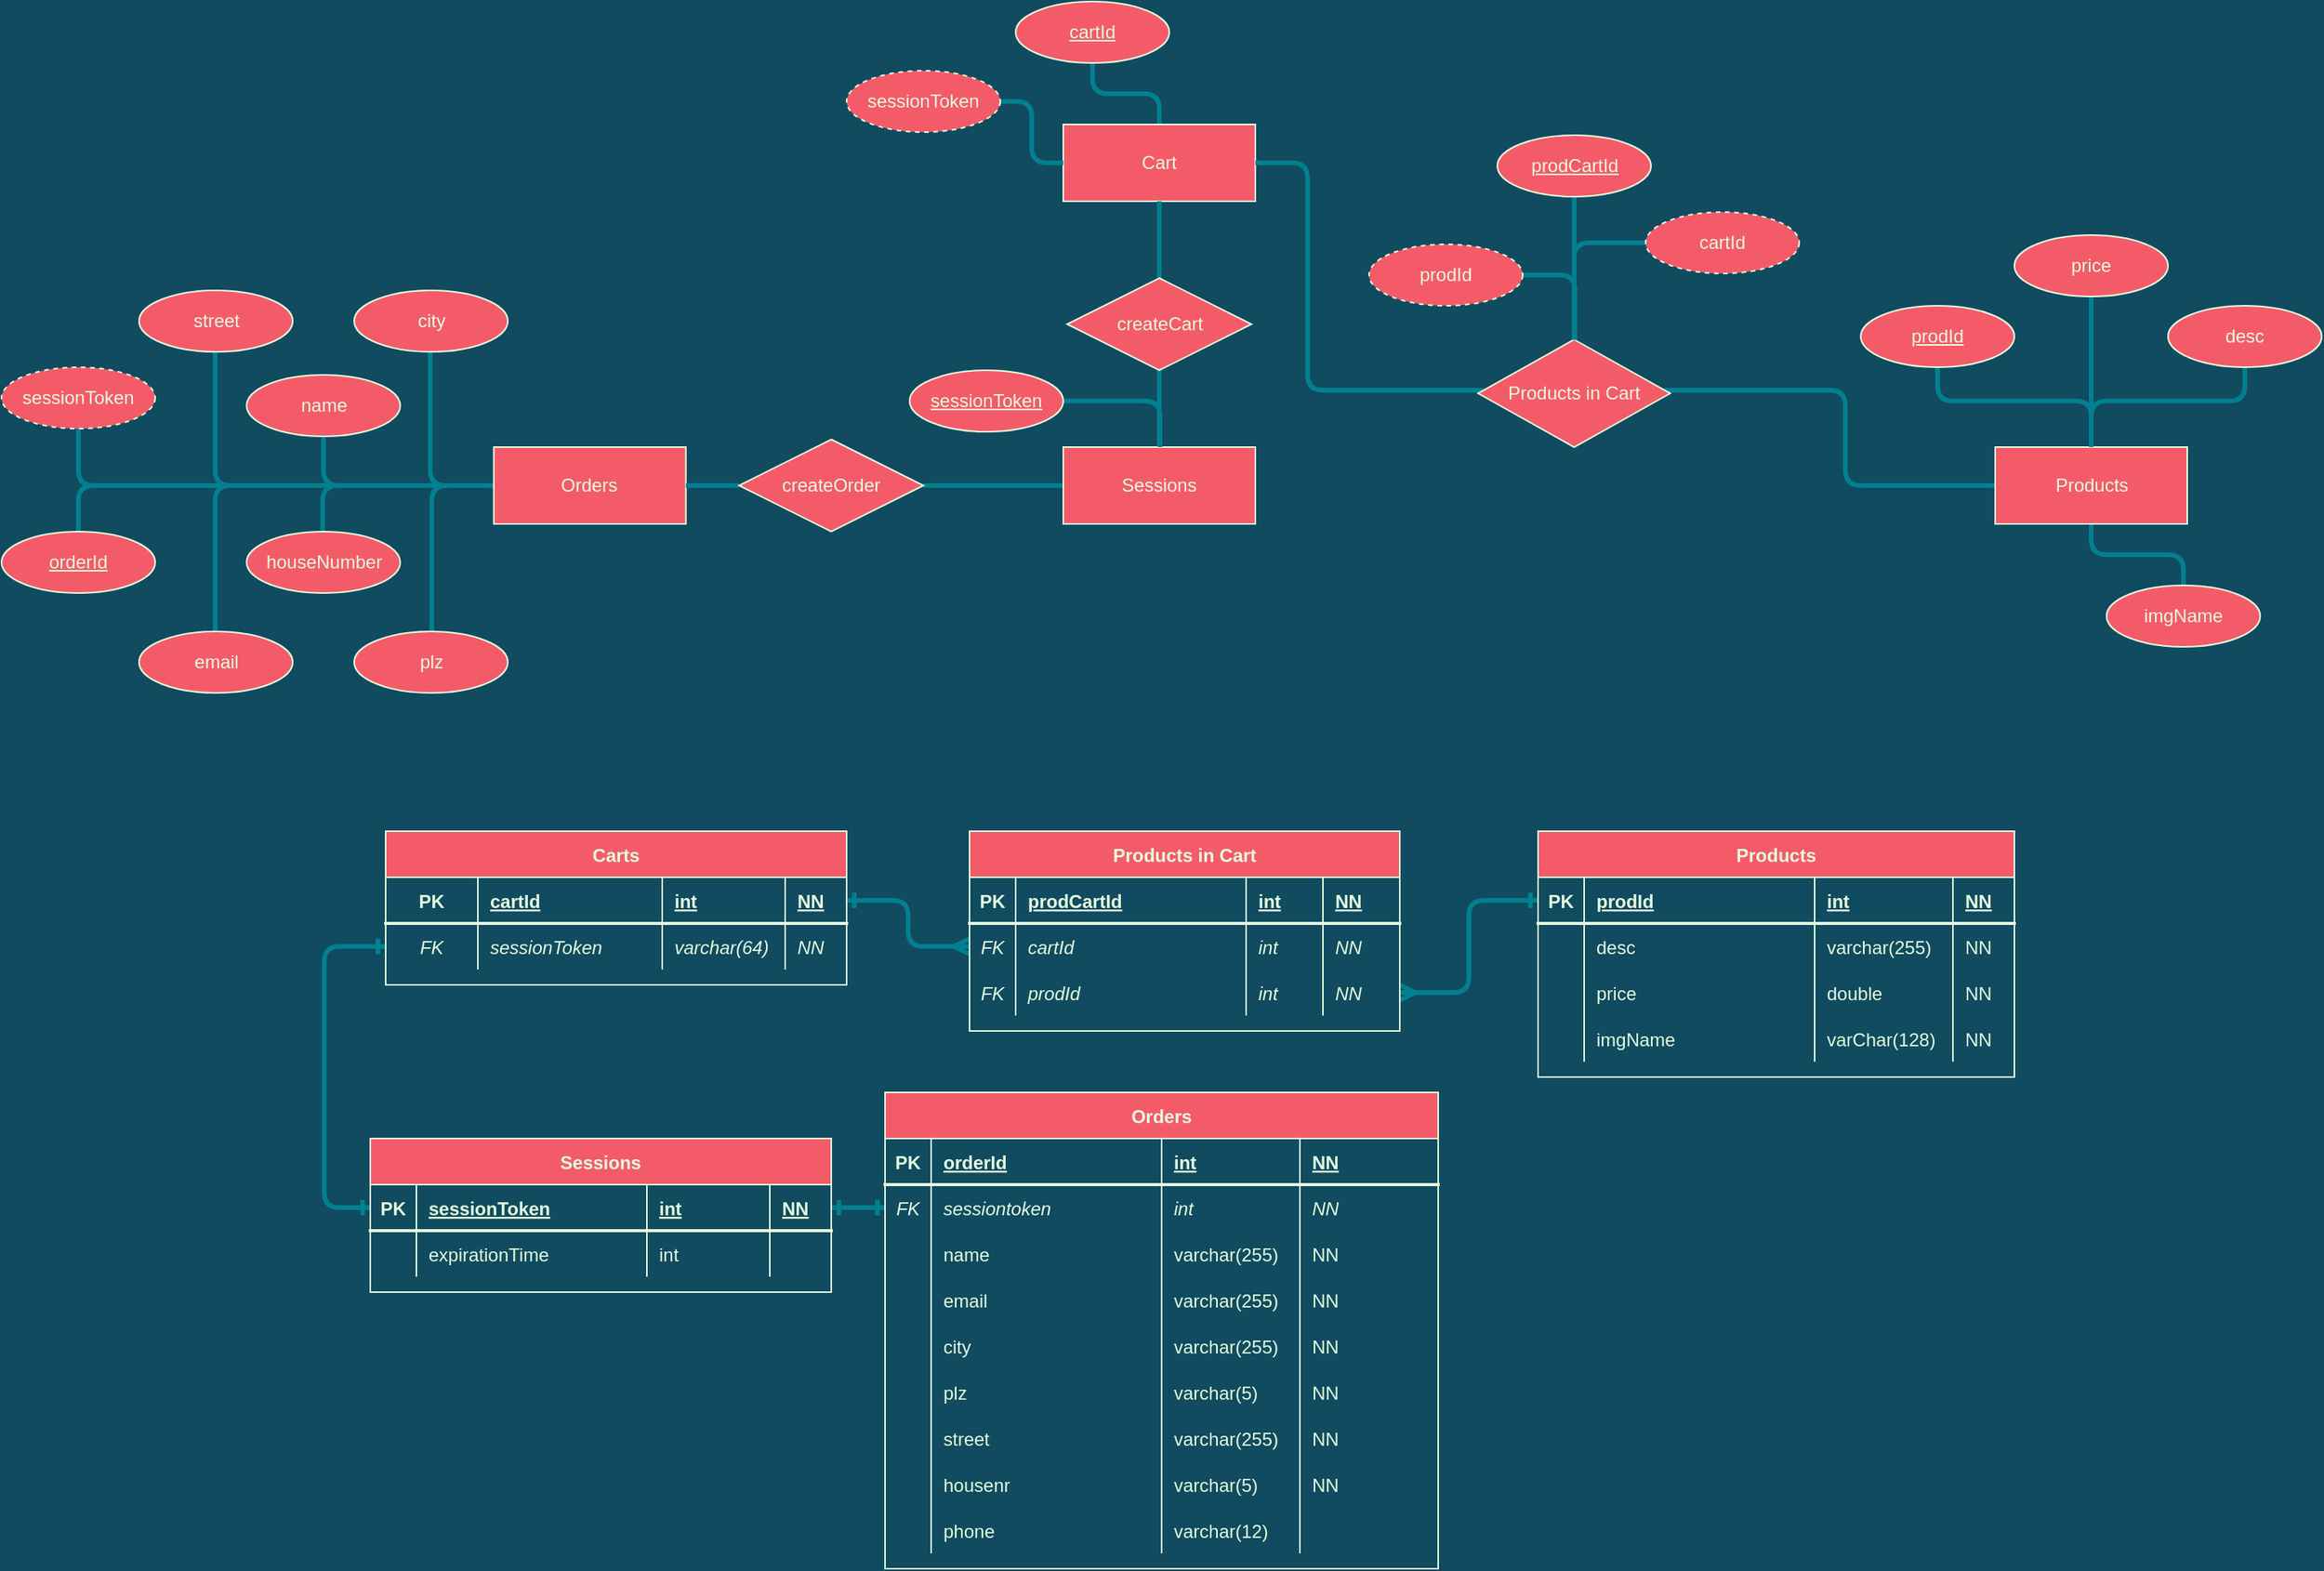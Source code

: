<mxfile version="13.7.9" type="device"><diagram id="BE_oNK3dIBGGgoTvtEiS" name="Seite-1"><mxGraphModel dx="2473" dy="958" grid="1" gridSize="10" guides="1" tooltips="1" connect="1" arrows="1" fold="1" page="0" pageScale="1" pageWidth="827" pageHeight="1169" background="#114B5F" math="0" shadow="0"><root><mxCell id="0"/><mxCell id="1" parent="0"/><mxCell id="3AgF6bcl-ruZitKqVxLa-61" style="edgeStyle=orthogonalEdgeStyle;curved=0;rounded=1;sketch=0;orthogonalLoop=1;jettySize=auto;html=1;strokeColor=#028090;fillColor=#F45B69;fontColor=#E4FDE1;endArrow=none;endFill=0;strokeWidth=3;" edge="1" parent="1" source="3AgF6bcl-ruZitKqVxLa-55" target="3AgF6bcl-ruZitKqVxLa-58"><mxGeometry relative="1" as="geometry"/></mxCell><mxCell id="3AgF6bcl-ruZitKqVxLa-55" value="Cart" style="whiteSpace=wrap;html=1;align=center;rounded=0;sketch=0;strokeColor=#E4FDE1;fillColor=#F45B69;fontColor=#E4FDE1;" vertex="1" parent="1"><mxGeometry x="31" y="180" width="125" height="50" as="geometry"/></mxCell><mxCell id="3AgF6bcl-ruZitKqVxLa-68" style="edgeStyle=orthogonalEdgeStyle;curved=0;rounded=1;sketch=0;orthogonalLoop=1;jettySize=auto;html=1;endArrow=none;endFill=0;strokeColor=#028090;strokeWidth=3;fillColor=#F45B69;fontColor=#E4FDE1;" edge="1" parent="1" source="3AgF6bcl-ruZitKqVxLa-56" target="3AgF6bcl-ruZitKqVxLa-67"><mxGeometry relative="1" as="geometry"><Array as="points"><mxPoint x="363" y="257"/></Array></mxGeometry></mxCell><mxCell id="3AgF6bcl-ruZitKqVxLa-251" style="edgeStyle=orthogonalEdgeStyle;curved=0;rounded=1;sketch=0;orthogonalLoop=1;jettySize=auto;html=1;startArrow=none;startFill=0;endArrow=none;endFill=0;strokeColor=#028090;strokeWidth=3;fillColor=#F45B69;fontColor=#E4FDE1;" edge="1" parent="1" source="3AgF6bcl-ruZitKqVxLa-56" target="3AgF6bcl-ruZitKqVxLa-55"><mxGeometry relative="1" as="geometry"><Array as="points"><mxPoint x="190" y="353"/><mxPoint x="190" y="205"/></Array></mxGeometry></mxCell><mxCell id="3AgF6bcl-ruZitKqVxLa-253" style="edgeStyle=orthogonalEdgeStyle;curved=0;rounded=1;sketch=0;orthogonalLoop=1;jettySize=auto;html=1;startArrow=none;startFill=0;endArrow=none;endFill=0;strokeColor=#028090;strokeWidth=3;fillColor=#F45B69;fontColor=#E4FDE1;" edge="1" parent="1" source="3AgF6bcl-ruZitKqVxLa-56" target="3AgF6bcl-ruZitKqVxLa-57"><mxGeometry relative="1" as="geometry"><Array as="points"><mxPoint x="540" y="353"/><mxPoint x="540" y="415"/></Array></mxGeometry></mxCell><mxCell id="3AgF6bcl-ruZitKqVxLa-56" value="Products in Cart" style="shape=rhombus;perimeter=rhombusPerimeter;whiteSpace=wrap;html=1;align=center;fontFamily=Helvetica;fontSize=12;fontColor=#E4FDE1;strokeColor=#E4FDE1;fillColor=#F45B69;sketch=0;" vertex="1" parent="1"><mxGeometry x="301" y="320" width="125" height="70" as="geometry"/></mxCell><mxCell id="3AgF6bcl-ruZitKqVxLa-89" style="edgeStyle=orthogonalEdgeStyle;curved=0;rounded=1;sketch=0;orthogonalLoop=1;jettySize=auto;html=1;endArrow=none;endFill=0;strokeColor=#028090;strokeWidth=3;fillColor=#F45B69;fontColor=#E4FDE1;" edge="1" parent="1" source="3AgF6bcl-ruZitKqVxLa-57" target="3AgF6bcl-ruZitKqVxLa-84"><mxGeometry relative="1" as="geometry"><Array as="points"><mxPoint x="700" y="360"/><mxPoint x="800" y="360"/></Array></mxGeometry></mxCell><mxCell id="3AgF6bcl-ruZitKqVxLa-90" style="edgeStyle=orthogonalEdgeStyle;curved=0;rounded=1;sketch=0;orthogonalLoop=1;jettySize=auto;html=1;endArrow=none;endFill=0;strokeColor=#028090;strokeWidth=3;fillColor=#F45B69;fontColor=#E4FDE1;" edge="1" parent="1" source="3AgF6bcl-ruZitKqVxLa-57" target="3AgF6bcl-ruZitKqVxLa-85"><mxGeometry relative="1" as="geometry"/></mxCell><mxCell id="3AgF6bcl-ruZitKqVxLa-91" style="edgeStyle=orthogonalEdgeStyle;curved=0;rounded=1;sketch=0;orthogonalLoop=1;jettySize=auto;html=1;endArrow=none;endFill=0;strokeColor=#028090;strokeWidth=3;fillColor=#F45B69;fontColor=#E4FDE1;" edge="1" parent="1" source="3AgF6bcl-ruZitKqVxLa-57" target="3AgF6bcl-ruZitKqVxLa-86"><mxGeometry relative="1" as="geometry"/></mxCell><mxCell id="3AgF6bcl-ruZitKqVxLa-57" value="Products" style="whiteSpace=wrap;html=1;align=center;rounded=0;sketch=0;strokeColor=#E4FDE1;fillColor=#F45B69;fontColor=#E4FDE1;" vertex="1" parent="1"><mxGeometry x="637.5" y="390" width="125" height="50" as="geometry"/></mxCell><mxCell id="3AgF6bcl-ruZitKqVxLa-58" value="cartId" style="ellipse;whiteSpace=wrap;html=1;align=center;fontStyle=4;rounded=0;sketch=0;strokeColor=#E4FDE1;fillColor=#F45B69;fontColor=#E4FDE1;" vertex="1" parent="1"><mxGeometry y="100" width="100" height="40" as="geometry"/></mxCell><mxCell id="3AgF6bcl-ruZitKqVxLa-62" style="edgeStyle=orthogonalEdgeStyle;curved=0;rounded=1;sketch=0;orthogonalLoop=1;jettySize=auto;html=1;strokeColor=#028090;fillColor=#F45B69;fontColor=#E4FDE1;endArrow=none;endFill=0;strokeWidth=3;" edge="1" parent="1" source="3AgF6bcl-ruZitKqVxLa-59" target="3AgF6bcl-ruZitKqVxLa-56"><mxGeometry relative="1" as="geometry"/></mxCell><mxCell id="3AgF6bcl-ruZitKqVxLa-59" value="prodCartId" style="ellipse;whiteSpace=wrap;html=1;align=center;fontStyle=4;rounded=0;sketch=0;strokeColor=#E4FDE1;fillColor=#F45B69;fontColor=#E4FDE1;" vertex="1" parent="1"><mxGeometry x="313.5" y="187" width="100" height="40" as="geometry"/></mxCell><mxCell id="3AgF6bcl-ruZitKqVxLa-63" style="edgeStyle=orthogonalEdgeStyle;curved=0;rounded=1;sketch=0;orthogonalLoop=1;jettySize=auto;html=1;endArrow=none;endFill=0;strokeColor=#028090;strokeWidth=3;fillColor=#F45B69;fontColor=#E4FDE1;" edge="1" parent="1" source="3AgF6bcl-ruZitKqVxLa-60" target="3AgF6bcl-ruZitKqVxLa-57"><mxGeometry relative="1" as="geometry"><Array as="points"><mxPoint x="600" y="360"/><mxPoint x="700" y="360"/></Array></mxGeometry></mxCell><mxCell id="3AgF6bcl-ruZitKqVxLa-60" value="prodId" style="ellipse;whiteSpace=wrap;html=1;align=center;fontStyle=4;rounded=0;sketch=0;strokeColor=#E4FDE1;fillColor=#F45B69;fontColor=#E4FDE1;" vertex="1" parent="1"><mxGeometry x="550" y="298" width="100" height="40" as="geometry"/></mxCell><mxCell id="3AgF6bcl-ruZitKqVxLa-66" style="edgeStyle=orthogonalEdgeStyle;curved=0;rounded=1;sketch=0;orthogonalLoop=1;jettySize=auto;html=1;endArrow=none;endFill=0;strokeColor=#028090;strokeWidth=3;fillColor=#F45B69;fontColor=#E4FDE1;" edge="1" parent="1" source="3AgF6bcl-ruZitKqVxLa-65" target="3AgF6bcl-ruZitKqVxLa-55"><mxGeometry relative="1" as="geometry"/></mxCell><mxCell id="3AgF6bcl-ruZitKqVxLa-65" value="sessionToken" style="ellipse;whiteSpace=wrap;html=1;align=center;dashed=1;rounded=0;sketch=0;strokeColor=#E4FDE1;fillColor=#F45B69;fontColor=#E4FDE1;" vertex="1" parent="1"><mxGeometry x="-110" y="145" width="100" height="40" as="geometry"/></mxCell><mxCell id="3AgF6bcl-ruZitKqVxLa-67" value="cartId" style="ellipse;whiteSpace=wrap;html=1;align=center;dashed=1;rounded=0;sketch=0;strokeColor=#E4FDE1;fillColor=#F45B69;fontColor=#E4FDE1;" vertex="1" parent="1"><mxGeometry x="410" y="237" width="100" height="40" as="geometry"/></mxCell><mxCell id="3AgF6bcl-ruZitKqVxLa-82" style="edgeStyle=orthogonalEdgeStyle;curved=0;rounded=1;sketch=0;orthogonalLoop=1;jettySize=auto;html=1;endArrow=none;endFill=0;strokeColor=#028090;strokeWidth=3;fillColor=#F45B69;fontColor=#E4FDE1;" edge="1" parent="1" source="3AgF6bcl-ruZitKqVxLa-74" target="3AgF6bcl-ruZitKqVxLa-81"><mxGeometry relative="1" as="geometry"/></mxCell><mxCell id="3AgF6bcl-ruZitKqVxLa-211" style="edgeStyle=orthogonalEdgeStyle;curved=0;rounded=1;sketch=0;orthogonalLoop=1;jettySize=auto;html=1;exitX=0;exitY=0.5;exitDx=0;exitDy=0;entryX=1;entryY=0.5;entryDx=0;entryDy=0;startArrow=none;startFill=0;endArrow=none;endFill=0;strokeColor=#028090;strokeWidth=3;fillColor=#F45B69;fontColor=#E4FDE1;" edge="1" parent="1" source="3AgF6bcl-ruZitKqVxLa-74" target="3AgF6bcl-ruZitKqVxLa-210"><mxGeometry relative="1" as="geometry"/></mxCell><mxCell id="3AgF6bcl-ruZitKqVxLa-74" value="Sessions" style="whiteSpace=wrap;html=1;align=center;rounded=0;sketch=0;strokeColor=#E4FDE1;fillColor=#F45B69;fontColor=#E4FDE1;" vertex="1" parent="1"><mxGeometry x="31" y="390" width="125" height="50" as="geometry"/></mxCell><mxCell id="3AgF6bcl-ruZitKqVxLa-77" style="edgeStyle=orthogonalEdgeStyle;curved=0;rounded=1;sketch=0;orthogonalLoop=1;jettySize=auto;html=1;endArrow=none;endFill=0;strokeColor=#028090;strokeWidth=3;fillColor=#F45B69;fontColor=#E4FDE1;" edge="1" parent="1" source="3AgF6bcl-ruZitKqVxLa-76" target="3AgF6bcl-ruZitKqVxLa-74"><mxGeometry relative="1" as="geometry"><Array as="points"><mxPoint x="94" y="360"/></Array></mxGeometry></mxCell><mxCell id="3AgF6bcl-ruZitKqVxLa-76" value="sessionToken" style="ellipse;whiteSpace=wrap;html=1;align=center;fontStyle=4;rounded=0;sketch=0;strokeColor=#E4FDE1;fillColor=#F45B69;fontColor=#E4FDE1;" vertex="1" parent="1"><mxGeometry x="-69" y="340" width="100" height="40" as="geometry"/></mxCell><mxCell id="3AgF6bcl-ruZitKqVxLa-83" style="edgeStyle=orthogonalEdgeStyle;curved=0;rounded=1;sketch=0;orthogonalLoop=1;jettySize=auto;html=1;endArrow=none;endFill=0;strokeColor=#028090;strokeWidth=3;fillColor=#F45B69;fontColor=#E4FDE1;" edge="1" parent="1" source="3AgF6bcl-ruZitKqVxLa-81" target="3AgF6bcl-ruZitKqVxLa-55"><mxGeometry relative="1" as="geometry"/></mxCell><mxCell id="3AgF6bcl-ruZitKqVxLa-81" value="createCart" style="shape=rhombus;perimeter=rhombusPerimeter;whiteSpace=wrap;html=1;align=center;rounded=0;sketch=0;strokeColor=#E4FDE1;fillColor=#F45B69;fontColor=#E4FDE1;" vertex="1" parent="1"><mxGeometry x="33.5" y="280" width="120" height="60" as="geometry"/></mxCell><mxCell id="3AgF6bcl-ruZitKqVxLa-84" value="desc" style="ellipse;whiteSpace=wrap;html=1;align=center;rounded=0;sketch=0;strokeColor=#E4FDE1;fillColor=#F45B69;fontColor=#E4FDE1;" vertex="1" parent="1"><mxGeometry x="750" y="298" width="100" height="40" as="geometry"/></mxCell><mxCell id="3AgF6bcl-ruZitKqVxLa-85" value="price" style="ellipse;whiteSpace=wrap;html=1;align=center;rounded=0;sketch=0;strokeColor=#E4FDE1;fillColor=#F45B69;fontColor=#E4FDE1;" vertex="1" parent="1"><mxGeometry x="650" y="252" width="100" height="40" as="geometry"/></mxCell><mxCell id="3AgF6bcl-ruZitKqVxLa-86" value="imgName" style="ellipse;whiteSpace=wrap;html=1;align=center;rounded=0;sketch=0;strokeColor=#E4FDE1;fillColor=#F45B69;fontColor=#E4FDE1;" vertex="1" parent="1"><mxGeometry x="710" y="480" width="100" height="40" as="geometry"/></mxCell><mxCell id="3AgF6bcl-ruZitKqVxLa-254" style="edgeStyle=orthogonalEdgeStyle;curved=0;rounded=1;sketch=0;orthogonalLoop=1;jettySize=auto;html=1;exitX=1;exitY=0.5;exitDx=0;exitDy=0;startArrow=none;startFill=0;endArrow=none;endFill=0;strokeColor=#028090;strokeWidth=3;fillColor=#F45B69;fontColor=#E4FDE1;" edge="1" parent="1" source="3AgF6bcl-ruZitKqVxLa-92" target="3AgF6bcl-ruZitKqVxLa-56"><mxGeometry relative="1" as="geometry"><Array as="points"><mxPoint x="364" y="278"/></Array></mxGeometry></mxCell><mxCell id="3AgF6bcl-ruZitKqVxLa-92" value="prodId" style="ellipse;whiteSpace=wrap;html=1;align=center;dashed=1;rounded=0;sketch=0;strokeColor=#E4FDE1;fillColor=#F45B69;fontColor=#E4FDE1;" vertex="1" parent="1"><mxGeometry x="230" y="258" width="100" height="40" as="geometry"/></mxCell><mxCell id="3AgF6bcl-ruZitKqVxLa-137" style="edgeStyle=orthogonalEdgeStyle;curved=0;rounded=1;sketch=0;orthogonalLoop=1;jettySize=auto;html=1;endArrow=none;endFill=0;strokeColor=#028090;strokeWidth=3;fillColor=#F45B69;fontColor=#E4FDE1;entryX=0.5;entryY=0;entryDx=0;entryDy=0;" edge="1" parent="1" source="3AgF6bcl-ruZitKqVxLa-113" target="3AgF6bcl-ruZitKqVxLa-147"><mxGeometry relative="1" as="geometry"><mxPoint x="-610" y="470" as="targetPoint"/></mxGeometry></mxCell><mxCell id="3AgF6bcl-ruZitKqVxLa-139" style="edgeStyle=orthogonalEdgeStyle;curved=0;rounded=1;sketch=0;orthogonalLoop=1;jettySize=auto;html=1;endArrow=none;endFill=0;strokeColor=#028090;strokeWidth=3;fillColor=#F45B69;fontColor=#E4FDE1;" edge="1" parent="1" source="3AgF6bcl-ruZitKqVxLa-113" target="3AgF6bcl-ruZitKqVxLa-119"><mxGeometry relative="1" as="geometry"><Array as="points"><mxPoint x="-451" y="415"/></Array></mxGeometry></mxCell><mxCell id="3AgF6bcl-ruZitKqVxLa-140" style="edgeStyle=orthogonalEdgeStyle;curved=0;rounded=1;sketch=0;orthogonalLoop=1;jettySize=auto;html=1;endArrow=none;endFill=0;strokeColor=#028090;strokeWidth=3;fillColor=#F45B69;fontColor=#E4FDE1;" edge="1" parent="1" source="3AgF6bcl-ruZitKqVxLa-113" target="3AgF6bcl-ruZitKqVxLa-148"><mxGeometry relative="1" as="geometry"><mxPoint x="-380.5" y="605" as="targetPoint"/><Array as="points"><mxPoint x="-380" y="415"/></Array></mxGeometry></mxCell><mxCell id="3AgF6bcl-ruZitKqVxLa-142" style="edgeStyle=orthogonalEdgeStyle;curved=0;rounded=1;sketch=0;orthogonalLoop=1;jettySize=auto;html=1;endArrow=none;endFill=0;strokeColor=#028090;strokeWidth=3;fillColor=#F45B69;fontColor=#E4FDE1;" edge="1" parent="1" source="3AgF6bcl-ruZitKqVxLa-113" target="3AgF6bcl-ruZitKqVxLa-150"><mxGeometry relative="1" as="geometry"><mxPoint x="-610" y="345" as="targetPoint"/></mxGeometry></mxCell><mxCell id="3AgF6bcl-ruZitKqVxLa-143" style="edgeStyle=orthogonalEdgeStyle;curved=0;rounded=1;sketch=0;orthogonalLoop=1;jettySize=auto;html=1;endArrow=none;endFill=0;strokeColor=#028090;strokeWidth=3;fillColor=#F45B69;fontColor=#E4FDE1;" edge="1" parent="1" source="3AgF6bcl-ruZitKqVxLa-113" target="3AgF6bcl-ruZitKqVxLa-120"><mxGeometry relative="1" as="geometry"><Array as="points"><mxPoint x="-521" y="415"/></Array></mxGeometry></mxCell><mxCell id="3AgF6bcl-ruZitKqVxLa-144" style="edgeStyle=orthogonalEdgeStyle;curved=0;rounded=1;sketch=0;orthogonalLoop=1;jettySize=auto;html=1;endArrow=none;endFill=0;strokeColor=#028090;strokeWidth=3;fillColor=#F45B69;fontColor=#E4FDE1;" edge="1" parent="1" source="3AgF6bcl-ruZitKqVxLa-113" target="3AgF6bcl-ruZitKqVxLa-116"><mxGeometry relative="1" as="geometry"/></mxCell><mxCell id="3AgF6bcl-ruZitKqVxLa-145" style="edgeStyle=orthogonalEdgeStyle;curved=0;rounded=1;sketch=0;orthogonalLoop=1;jettySize=auto;html=1;endArrow=none;endFill=0;strokeColor=#028090;strokeWidth=3;fillColor=#F45B69;fontColor=#E4FDE1;" edge="1" parent="1" source="3AgF6bcl-ruZitKqVxLa-113" target="3AgF6bcl-ruZitKqVxLa-149"><mxGeometry relative="1" as="geometry"><mxPoint x="-380.5" y="225" as="targetPoint"/><Array as="points"><mxPoint x="-381" y="415"/></Array></mxGeometry></mxCell><mxCell id="3AgF6bcl-ruZitKqVxLa-146" style="edgeStyle=orthogonalEdgeStyle;curved=0;rounded=1;sketch=0;orthogonalLoop=1;jettySize=auto;html=1;endArrow=none;endFill=0;strokeColor=#028090;strokeWidth=3;fillColor=#F45B69;fontColor=#E4FDE1;" edge="1" parent="1" source="3AgF6bcl-ruZitKqVxLa-113" target="3AgF6bcl-ruZitKqVxLa-121"><mxGeometry relative="1" as="geometry"><Array as="points"><mxPoint x="-521" y="415"/></Array></mxGeometry></mxCell><mxCell id="3AgF6bcl-ruZitKqVxLa-113" value="Orders" style="whiteSpace=wrap;html=1;align=center;rounded=0;sketch=0;strokeColor=#E4FDE1;fillColor=#F45B69;fontColor=#E4FDE1;" vertex="1" parent="1"><mxGeometry x="-339.62" y="390" width="125" height="50" as="geometry"/></mxCell><mxCell id="3AgF6bcl-ruZitKqVxLa-116" value="name" style="ellipse;whiteSpace=wrap;html=1;align=center;rounded=0;sketch=0;strokeColor=#E4FDE1;fillColor=#F45B69;fontColor=#E4FDE1;" vertex="1" parent="1"><mxGeometry x="-500.5" y="343" width="100" height="40" as="geometry"/></mxCell><mxCell id="3AgF6bcl-ruZitKqVxLa-119" value="houseNumber" style="ellipse;whiteSpace=wrap;html=1;align=center;rounded=0;sketch=0;strokeColor=#E4FDE1;fillColor=#F45B69;fontColor=#E4FDE1;" vertex="1" parent="1"><mxGeometry x="-500.5" y="445" width="100" height="40" as="geometry"/></mxCell><mxCell id="3AgF6bcl-ruZitKqVxLa-120" value="street" style="ellipse;whiteSpace=wrap;html=1;align=center;rounded=0;sketch=0;strokeColor=#E4FDE1;fillColor=#F45B69;fontColor=#E4FDE1;" vertex="1" parent="1"><mxGeometry x="-570.5" y="288" width="100" height="40" as="geometry"/></mxCell><mxCell id="3AgF6bcl-ruZitKqVxLa-121" value="email" style="ellipse;whiteSpace=wrap;html=1;align=center;rounded=0;sketch=0;strokeColor=#E4FDE1;fillColor=#F45B69;fontColor=#E4FDE1;" vertex="1" parent="1"><mxGeometry x="-570.5" y="510" width="100" height="40" as="geometry"/></mxCell><mxCell id="3AgF6bcl-ruZitKqVxLa-147" value="orderId" style="ellipse;whiteSpace=wrap;html=1;align=center;fontStyle=4;rounded=0;sketch=0;strokeColor=#E4FDE1;fillColor=#F45B69;fontColor=#E4FDE1;" vertex="1" parent="1"><mxGeometry x="-660" y="445" width="100" height="40" as="geometry"/></mxCell><mxCell id="3AgF6bcl-ruZitKqVxLa-148" value="plz" style="ellipse;whiteSpace=wrap;html=1;align=center;rounded=0;sketch=0;strokeColor=#E4FDE1;fillColor=#F45B69;fontColor=#E4FDE1;" vertex="1" parent="1"><mxGeometry x="-430.5" y="510" width="100" height="40" as="geometry"/></mxCell><mxCell id="3AgF6bcl-ruZitKqVxLa-149" value="city" style="ellipse;whiteSpace=wrap;html=1;align=center;rounded=0;sketch=0;strokeColor=#E4FDE1;fillColor=#F45B69;fontColor=#E4FDE1;" vertex="1" parent="1"><mxGeometry x="-430.5" y="288" width="100" height="40" as="geometry"/></mxCell><mxCell id="3AgF6bcl-ruZitKqVxLa-150" value="sessionToken" style="ellipse;whiteSpace=wrap;html=1;align=center;dashed=1;rounded=0;sketch=0;strokeColor=#E4FDE1;fillColor=#F45B69;fontColor=#E4FDE1;" vertex="1" parent="1"><mxGeometry x="-660" y="338" width="100" height="40" as="geometry"/></mxCell><mxCell id="3AgF6bcl-ruZitKqVxLa-168" style="edgeStyle=orthogonalEdgeStyle;curved=0;rounded=1;sketch=0;orthogonalLoop=1;jettySize=auto;html=1;exitX=1;exitY=0.5;exitDx=0;exitDy=0;entryX=0;entryY=0.5;entryDx=0;entryDy=0;endArrow=ERmany;endFill=0;strokeColor=#028090;strokeWidth=3;fillColor=#F45B69;fontColor=#E4FDE1;startArrow=ERone;startFill=0;" edge="1" parent="1" source="3AgF6bcl-ruZitKqVxLa-97" target="3AgF6bcl-ruZitKqVxLa-156"><mxGeometry relative="1" as="geometry"/></mxCell><mxCell id="3AgF6bcl-ruZitKqVxLa-182" style="edgeStyle=orthogonalEdgeStyle;curved=0;rounded=1;sketch=0;orthogonalLoop=1;jettySize=auto;html=1;exitX=0;exitY=0.5;exitDx=0;exitDy=0;entryX=1;entryY=0.5;entryDx=0;entryDy=0;startArrow=ERone;startFill=0;endArrow=ERmany;endFill=0;strokeColor=#028090;strokeWidth=3;fillColor=#F45B69;fontColor=#E4FDE1;" edge="1" parent="1" source="3AgF6bcl-ruZitKqVxLa-170" target="3AgF6bcl-ruZitKqVxLa-160"><mxGeometry relative="1" as="geometry"/></mxCell><mxCell id="3AgF6bcl-ruZitKqVxLa-196" style="edgeStyle=orthogonalEdgeStyle;curved=0;rounded=1;sketch=0;orthogonalLoop=1;jettySize=auto;html=1;exitX=0;exitY=0.5;exitDx=0;exitDy=0;entryX=0;entryY=0.5;entryDx=0;entryDy=0;startArrow=ERone;startFill=0;endArrow=ERone;endFill=0;strokeColor=#028090;strokeWidth=3;fillColor=#F45B69;fontColor=#E4FDE1;" edge="1" parent="1" source="3AgF6bcl-ruZitKqVxLa-243" target="3AgF6bcl-ruZitKqVxLa-100"><mxGeometry relative="1" as="geometry"><mxPoint x="-410" y="895" as="sourcePoint"/><Array as="points"><mxPoint x="-450" y="885"/><mxPoint x="-450" y="715"/></Array></mxGeometry></mxCell><mxCell id="3AgF6bcl-ruZitKqVxLa-212" style="edgeStyle=orthogonalEdgeStyle;curved=0;rounded=1;sketch=0;orthogonalLoop=1;jettySize=auto;html=1;exitX=0;exitY=0.5;exitDx=0;exitDy=0;startArrow=none;startFill=0;endArrow=none;endFill=0;strokeColor=#028090;strokeWidth=3;fillColor=#F45B69;fontColor=#E4FDE1;" edge="1" parent="1" source="3AgF6bcl-ruZitKqVxLa-210" target="3AgF6bcl-ruZitKqVxLa-113"><mxGeometry relative="1" as="geometry"/></mxCell><mxCell id="3AgF6bcl-ruZitKqVxLa-210" value="createOrder" style="shape=rhombus;perimeter=rhombusPerimeter;whiteSpace=wrap;html=1;align=center;rounded=0;sketch=0;strokeColor=#E4FDE1;fillColor=#F45B69;fontColor=#E4FDE1;" vertex="1" parent="1"><mxGeometry x="-180" y="385" width="120" height="60" as="geometry"/></mxCell><mxCell id="3AgF6bcl-ruZitKqVxLa-237" style="edgeStyle=orthogonalEdgeStyle;curved=0;rounded=1;sketch=0;orthogonalLoop=1;jettySize=auto;html=1;entryX=0;entryY=0.5;entryDx=0;entryDy=0;startArrow=ERone;startFill=0;endArrow=ERone;endFill=0;strokeColor=#028090;strokeWidth=3;fillColor=#F45B69;fontColor=#E4FDE1;" edge="1" parent="1" source="3AgF6bcl-ruZitKqVxLa-243" target="3AgF6bcl-ruZitKqVxLa-202"><mxGeometry relative="1" as="geometry"><mxPoint x="-150" y="895" as="sourcePoint"/></mxGeometry></mxCell><mxCell id="3AgF6bcl-ruZitKqVxLa-96" value="Carts" style="shape=table;startSize=30;container=1;collapsible=1;childLayout=tableLayout;fixedRows=1;rowLines=0;fontStyle=1;align=center;resizeLast=1;rounded=0;sketch=0;strokeColor=#E4FDE1;fillColor=#F45B69;fontColor=#E4FDE1;" vertex="1" parent="1"><mxGeometry x="-410" y="640" width="300" height="100" as="geometry"/></mxCell><mxCell id="3AgF6bcl-ruZitKqVxLa-97" value="" style="shape=partialRectangle;collapsible=0;dropTarget=0;pointerEvents=0;fillColor=none;top=0;left=0;bottom=1;right=0;points=[[0,0.5],[1,0.5]];portConstraint=eastwest;strokeColor=#E4FDE1;strokeWidth=2;" vertex="1" parent="3AgF6bcl-ruZitKqVxLa-96"><mxGeometry y="30" width="300" height="30" as="geometry"/></mxCell><mxCell id="3AgF6bcl-ruZitKqVxLa-98" value="PK" style="shape=partialRectangle;connectable=0;fillColor=none;top=0;left=0;bottom=0;right=0;fontStyle=1;overflow=hidden;fontColor=#E4FDE1;" vertex="1" parent="3AgF6bcl-ruZitKqVxLa-97"><mxGeometry width="60" height="30" as="geometry"/></mxCell><mxCell id="3AgF6bcl-ruZitKqVxLa-99" value="cartId" style="shape=partialRectangle;connectable=0;fillColor=none;top=0;left=0;bottom=0;right=0;align=left;spacingLeft=6;fontStyle=5;overflow=hidden;fontColor=#E4FDE1;" vertex="1" parent="3AgF6bcl-ruZitKqVxLa-97"><mxGeometry x="60" width="120" height="30" as="geometry"/></mxCell><mxCell id="3AgF6bcl-ruZitKqVxLa-109" value="int" style="shape=partialRectangle;connectable=0;fillColor=none;top=0;left=0;bottom=0;right=0;align=left;spacingLeft=6;fontStyle=5;overflow=hidden;fontColor=#E4FDE1;" vertex="1" parent="3AgF6bcl-ruZitKqVxLa-97"><mxGeometry x="180" width="80" height="30" as="geometry"/></mxCell><mxCell id="3AgF6bcl-ruZitKqVxLa-255" value="NN" style="shape=partialRectangle;connectable=0;fillColor=none;top=0;left=0;bottom=0;right=0;align=left;spacingLeft=6;fontStyle=5;overflow=hidden;fontColor=#E4FDE1;" vertex="1" parent="3AgF6bcl-ruZitKqVxLa-97"><mxGeometry x="260" width="40" height="30" as="geometry"/></mxCell><mxCell id="3AgF6bcl-ruZitKqVxLa-100" value="" style="shape=partialRectangle;collapsible=0;dropTarget=0;pointerEvents=0;fillColor=none;top=0;left=0;bottom=0;right=0;points=[[0,0.5],[1,0.5]];portConstraint=eastwest;" vertex="1" parent="3AgF6bcl-ruZitKqVxLa-96"><mxGeometry y="60" width="300" height="30" as="geometry"/></mxCell><mxCell id="3AgF6bcl-ruZitKqVxLa-101" value="FK" style="shape=partialRectangle;connectable=0;fillColor=none;top=0;left=0;bottom=0;right=0;editable=1;overflow=hidden;fontColor=#E4FDE1;fontStyle=2" vertex="1" parent="3AgF6bcl-ruZitKqVxLa-100"><mxGeometry width="60" height="30" as="geometry"/></mxCell><mxCell id="3AgF6bcl-ruZitKqVxLa-102" value="sessionToken" style="shape=partialRectangle;connectable=0;fillColor=none;top=0;left=0;bottom=0;right=0;align=left;spacingLeft=6;overflow=hidden;fontColor=#E4FDE1;fontStyle=2" vertex="1" parent="3AgF6bcl-ruZitKqVxLa-100"><mxGeometry x="60" width="120" height="30" as="geometry"/></mxCell><mxCell id="3AgF6bcl-ruZitKqVxLa-110" value="varchar(64)" style="shape=partialRectangle;connectable=0;fillColor=none;top=0;left=0;bottom=0;right=0;align=left;spacingLeft=6;overflow=hidden;fontColor=#E4FDE1;fontStyle=2" vertex="1" parent="3AgF6bcl-ruZitKqVxLa-100"><mxGeometry x="180" width="80" height="30" as="geometry"/></mxCell><mxCell id="3AgF6bcl-ruZitKqVxLa-256" value="NN" style="shape=partialRectangle;connectable=0;fillColor=none;top=0;left=0;bottom=0;right=0;align=left;spacingLeft=6;overflow=hidden;fontColor=#E4FDE1;fontStyle=2" vertex="1" parent="3AgF6bcl-ruZitKqVxLa-100"><mxGeometry x="260" width="40" height="30" as="geometry"/></mxCell><mxCell id="3AgF6bcl-ruZitKqVxLa-151" value="Products in Cart" style="shape=table;startSize=30;container=1;collapsible=1;childLayout=tableLayout;fixedRows=1;rowLines=0;fontStyle=1;align=center;resizeLast=1;rounded=0;sketch=0;strokeColor=#E4FDE1;fillColor=#F45B69;fontColor=#E4FDE1;" vertex="1" parent="1"><mxGeometry x="-30" y="640" width="280" height="130" as="geometry"/></mxCell><mxCell id="3AgF6bcl-ruZitKqVxLa-152" value="" style="shape=partialRectangle;collapsible=0;dropTarget=0;pointerEvents=0;fillColor=none;top=0;left=0;bottom=1;right=0;points=[[0,0.5],[1,0.5]];portConstraint=eastwest;strokeColor=#E4FDE1;strokeWidth=2;" vertex="1" parent="3AgF6bcl-ruZitKqVxLa-151"><mxGeometry y="30" width="280" height="30" as="geometry"/></mxCell><mxCell id="3AgF6bcl-ruZitKqVxLa-153" value="PK" style="shape=partialRectangle;connectable=0;fillColor=none;top=0;left=0;bottom=0;right=0;fontStyle=1;overflow=hidden;fontColor=#E4FDE1;" vertex="1" parent="3AgF6bcl-ruZitKqVxLa-152"><mxGeometry width="30" height="30" as="geometry"/></mxCell><mxCell id="3AgF6bcl-ruZitKqVxLa-154" value="prodCartId" style="shape=partialRectangle;connectable=0;fillColor=none;top=0;left=0;bottom=0;right=0;align=left;spacingLeft=6;fontStyle=5;overflow=hidden;fontColor=#E4FDE1;" vertex="1" parent="3AgF6bcl-ruZitKqVxLa-152"><mxGeometry x="30" width="150" height="30" as="geometry"/></mxCell><mxCell id="3AgF6bcl-ruZitKqVxLa-155" value="int" style="shape=partialRectangle;connectable=0;fillColor=none;top=0;left=0;bottom=0;right=0;align=left;spacingLeft=6;fontStyle=5;overflow=hidden;fontColor=#E4FDE1;" vertex="1" parent="3AgF6bcl-ruZitKqVxLa-152"><mxGeometry x="180" width="50.0" height="30" as="geometry"/></mxCell><mxCell id="3AgF6bcl-ruZitKqVxLa-257" value="NN" style="shape=partialRectangle;connectable=0;fillColor=none;top=0;left=0;bottom=0;right=0;align=left;spacingLeft=6;fontStyle=5;overflow=hidden;fontColor=#E4FDE1;" vertex="1" parent="3AgF6bcl-ruZitKqVxLa-152"><mxGeometry x="230.0" width="50.0" height="30" as="geometry"/></mxCell><mxCell id="3AgF6bcl-ruZitKqVxLa-156" value="" style="shape=partialRectangle;collapsible=0;dropTarget=0;pointerEvents=0;fillColor=none;top=0;left=0;bottom=0;right=0;points=[[0,0.5],[1,0.5]];portConstraint=eastwest;" vertex="1" parent="3AgF6bcl-ruZitKqVxLa-151"><mxGeometry y="60" width="280" height="30" as="geometry"/></mxCell><mxCell id="3AgF6bcl-ruZitKqVxLa-157" value="FK" style="shape=partialRectangle;connectable=0;fillColor=none;top=0;left=0;bottom=0;right=0;editable=1;overflow=hidden;fontColor=#E4FDE1;fontStyle=2" vertex="1" parent="3AgF6bcl-ruZitKqVxLa-156"><mxGeometry width="30" height="30" as="geometry"/></mxCell><mxCell id="3AgF6bcl-ruZitKqVxLa-158" value="cartId" style="shape=partialRectangle;connectable=0;fillColor=none;top=0;left=0;bottom=0;right=0;align=left;spacingLeft=6;overflow=hidden;fontColor=#E4FDE1;fontStyle=2" vertex="1" parent="3AgF6bcl-ruZitKqVxLa-156"><mxGeometry x="30" width="150" height="30" as="geometry"/></mxCell><mxCell id="3AgF6bcl-ruZitKqVxLa-159" value="int" style="shape=partialRectangle;connectable=0;fillColor=none;top=0;left=0;bottom=0;right=0;align=left;spacingLeft=6;overflow=hidden;fontColor=#E4FDE1;fontStyle=2" vertex="1" parent="3AgF6bcl-ruZitKqVxLa-156"><mxGeometry x="180" width="50.0" height="30" as="geometry"/></mxCell><mxCell id="3AgF6bcl-ruZitKqVxLa-258" value="NN" style="shape=partialRectangle;connectable=0;fillColor=none;top=0;left=0;bottom=0;right=0;align=left;spacingLeft=6;overflow=hidden;fontColor=#E4FDE1;fontStyle=2" vertex="1" parent="3AgF6bcl-ruZitKqVxLa-156"><mxGeometry x="230.0" width="50.0" height="30" as="geometry"/></mxCell><mxCell id="3AgF6bcl-ruZitKqVxLa-160" value="" style="shape=partialRectangle;collapsible=0;dropTarget=0;pointerEvents=0;fillColor=none;top=0;left=0;bottom=0;right=0;points=[[0,0.5],[1,0.5]];portConstraint=eastwest;" vertex="1" parent="3AgF6bcl-ruZitKqVxLa-151"><mxGeometry y="90" width="280" height="30" as="geometry"/></mxCell><mxCell id="3AgF6bcl-ruZitKqVxLa-161" value="FK" style="shape=partialRectangle;connectable=0;fillColor=none;top=0;left=0;bottom=0;right=0;editable=1;overflow=hidden;fontColor=#E4FDE1;fontStyle=2" vertex="1" parent="3AgF6bcl-ruZitKqVxLa-160"><mxGeometry width="30" height="30" as="geometry"/></mxCell><mxCell id="3AgF6bcl-ruZitKqVxLa-162" value="prodId" style="shape=partialRectangle;connectable=0;fillColor=none;top=0;left=0;bottom=0;right=0;align=left;spacingLeft=6;overflow=hidden;fontColor=#E4FDE1;fontStyle=2" vertex="1" parent="3AgF6bcl-ruZitKqVxLa-160"><mxGeometry x="30" width="150" height="30" as="geometry"/></mxCell><mxCell id="3AgF6bcl-ruZitKqVxLa-163" value="int" style="shape=partialRectangle;connectable=0;fillColor=none;top=0;left=0;bottom=0;right=0;align=left;spacingLeft=6;overflow=hidden;fontColor=#E4FDE1;fontStyle=2" vertex="1" parent="3AgF6bcl-ruZitKqVxLa-160"><mxGeometry x="180" width="50.0" height="30" as="geometry"/></mxCell><mxCell id="3AgF6bcl-ruZitKqVxLa-259" value="NN" style="shape=partialRectangle;connectable=0;fillColor=none;top=0;left=0;bottom=0;right=0;align=left;spacingLeft=6;overflow=hidden;fontColor=#E4FDE1;fontStyle=2" vertex="1" parent="3AgF6bcl-ruZitKqVxLa-160"><mxGeometry x="230.0" width="50.0" height="30" as="geometry"/></mxCell><mxCell id="3AgF6bcl-ruZitKqVxLa-169" value="Products" style="shape=table;startSize=30;container=1;collapsible=1;childLayout=tableLayout;fixedRows=1;rowLines=0;fontStyle=1;align=center;resizeLast=1;rounded=0;sketch=0;strokeColor=#E4FDE1;fillColor=#F45B69;fontColor=#E4FDE1;" vertex="1" parent="1"><mxGeometry x="340" y="640" width="310.0" height="160" as="geometry"/></mxCell><mxCell id="3AgF6bcl-ruZitKqVxLa-170" value="" style="shape=partialRectangle;collapsible=0;dropTarget=0;pointerEvents=0;fillColor=none;top=0;left=0;bottom=1;right=0;points=[[0,0.5],[1,0.5]];portConstraint=eastwest;strokeColor=#E4FDE1;strokeWidth=2;" vertex="1" parent="3AgF6bcl-ruZitKqVxLa-169"><mxGeometry y="30" width="310.0" height="30" as="geometry"/></mxCell><mxCell id="3AgF6bcl-ruZitKqVxLa-171" value="PK" style="shape=partialRectangle;connectable=0;fillColor=none;top=0;left=0;bottom=0;right=0;fontStyle=1;overflow=hidden;fontColor=#E4FDE1;" vertex="1" parent="3AgF6bcl-ruZitKqVxLa-170"><mxGeometry width="30" height="30" as="geometry"/></mxCell><mxCell id="3AgF6bcl-ruZitKqVxLa-172" value="prodId" style="shape=partialRectangle;connectable=0;fillColor=none;top=0;left=0;bottom=0;right=0;align=left;spacingLeft=6;fontStyle=5;overflow=hidden;fontColor=#E4FDE1;" vertex="1" parent="3AgF6bcl-ruZitKqVxLa-170"><mxGeometry x="30" width="150" height="30" as="geometry"/></mxCell><mxCell id="3AgF6bcl-ruZitKqVxLa-173" value="int" style="shape=partialRectangle;connectable=0;fillColor=none;top=0;left=0;bottom=0;right=0;align=left;spacingLeft=6;fontStyle=5;overflow=hidden;fontColor=#E4FDE1;" vertex="1" parent="3AgF6bcl-ruZitKqVxLa-170"><mxGeometry x="180" width="90" height="30" as="geometry"/></mxCell><mxCell id="3AgF6bcl-ruZitKqVxLa-260" value="NN" style="shape=partialRectangle;connectable=0;fillColor=none;top=0;left=0;bottom=0;right=0;align=left;spacingLeft=6;fontStyle=5;overflow=hidden;fontColor=#E4FDE1;" vertex="1" parent="3AgF6bcl-ruZitKqVxLa-170"><mxGeometry x="270" width="40.0" height="30" as="geometry"/></mxCell><mxCell id="3AgF6bcl-ruZitKqVxLa-174" value="" style="shape=partialRectangle;collapsible=0;dropTarget=0;pointerEvents=0;fillColor=none;top=0;left=0;bottom=0;right=0;points=[[0,0.5],[1,0.5]];portConstraint=eastwest;" vertex="1" parent="3AgF6bcl-ruZitKqVxLa-169"><mxGeometry y="60" width="310.0" height="30" as="geometry"/></mxCell><mxCell id="3AgF6bcl-ruZitKqVxLa-175" value="" style="shape=partialRectangle;connectable=0;fillColor=none;top=0;left=0;bottom=0;right=0;editable=1;overflow=hidden;fontColor=#E4FDE1;fontStyle=0" vertex="1" parent="3AgF6bcl-ruZitKqVxLa-174"><mxGeometry width="30" height="30" as="geometry"/></mxCell><mxCell id="3AgF6bcl-ruZitKqVxLa-176" value="desc" style="shape=partialRectangle;connectable=0;fillColor=none;top=0;left=0;bottom=0;right=0;align=left;spacingLeft=6;overflow=hidden;fontColor=#E4FDE1;fontStyle=0" vertex="1" parent="3AgF6bcl-ruZitKqVxLa-174"><mxGeometry x="30" width="150" height="30" as="geometry"/></mxCell><mxCell id="3AgF6bcl-ruZitKqVxLa-177" value="varchar(255)" style="shape=partialRectangle;connectable=0;fillColor=none;top=0;left=0;bottom=0;right=0;align=left;spacingLeft=6;overflow=hidden;fontColor=#E4FDE1;fontStyle=0" vertex="1" parent="3AgF6bcl-ruZitKqVxLa-174"><mxGeometry x="180" width="90" height="30" as="geometry"/></mxCell><mxCell id="3AgF6bcl-ruZitKqVxLa-261" value="NN" style="shape=partialRectangle;connectable=0;fillColor=none;top=0;left=0;bottom=0;right=0;align=left;spacingLeft=6;overflow=hidden;fontColor=#E4FDE1;fontStyle=0" vertex="1" parent="3AgF6bcl-ruZitKqVxLa-174"><mxGeometry x="270" width="40.0" height="30" as="geometry"/></mxCell><mxCell id="3AgF6bcl-ruZitKqVxLa-178" value="" style="shape=partialRectangle;collapsible=0;dropTarget=0;pointerEvents=0;fillColor=none;top=0;left=0;bottom=0;right=0;points=[[0,0.5],[1,0.5]];portConstraint=eastwest;" vertex="1" parent="3AgF6bcl-ruZitKqVxLa-169"><mxGeometry y="90" width="310.0" height="30" as="geometry"/></mxCell><mxCell id="3AgF6bcl-ruZitKqVxLa-179" value="" style="shape=partialRectangle;connectable=0;fillColor=none;top=0;left=0;bottom=0;right=0;editable=1;overflow=hidden;fontColor=#E4FDE1;fontStyle=0" vertex="1" parent="3AgF6bcl-ruZitKqVxLa-178"><mxGeometry width="30" height="30" as="geometry"/></mxCell><mxCell id="3AgF6bcl-ruZitKqVxLa-180" value="price" style="shape=partialRectangle;connectable=0;fillColor=none;top=0;left=0;bottom=0;right=0;align=left;spacingLeft=6;overflow=hidden;fontColor=#E4FDE1;fontStyle=0" vertex="1" parent="3AgF6bcl-ruZitKqVxLa-178"><mxGeometry x="30" width="150" height="30" as="geometry"/></mxCell><mxCell id="3AgF6bcl-ruZitKqVxLa-181" value="double" style="shape=partialRectangle;connectable=0;fillColor=none;top=0;left=0;bottom=0;right=0;align=left;spacingLeft=6;overflow=hidden;fontColor=#E4FDE1;fontStyle=0" vertex="1" parent="3AgF6bcl-ruZitKqVxLa-178"><mxGeometry x="180" width="90" height="30" as="geometry"/></mxCell><mxCell id="3AgF6bcl-ruZitKqVxLa-262" value="NN" style="shape=partialRectangle;connectable=0;fillColor=none;top=0;left=0;bottom=0;right=0;align=left;spacingLeft=6;overflow=hidden;fontColor=#E4FDE1;fontStyle=0" vertex="1" parent="3AgF6bcl-ruZitKqVxLa-178"><mxGeometry x="270" width="40.0" height="30" as="geometry"/></mxCell><mxCell id="3AgF6bcl-ruZitKqVxLa-183" style="shape=partialRectangle;collapsible=0;dropTarget=0;pointerEvents=0;fillColor=none;top=0;left=0;bottom=0;right=0;points=[[0,0.5],[1,0.5]];portConstraint=eastwest;" vertex="1" parent="3AgF6bcl-ruZitKqVxLa-169"><mxGeometry y="120" width="310.0" height="30" as="geometry"/></mxCell><mxCell id="3AgF6bcl-ruZitKqVxLa-184" style="shape=partialRectangle;connectable=0;fillColor=none;top=0;left=0;bottom=0;right=0;editable=1;overflow=hidden;fontColor=#E4FDE1;fontStyle=0" vertex="1" parent="3AgF6bcl-ruZitKqVxLa-183"><mxGeometry width="30" height="30" as="geometry"/></mxCell><mxCell id="3AgF6bcl-ruZitKqVxLa-185" value="imgName" style="shape=partialRectangle;connectable=0;fillColor=none;top=0;left=0;bottom=0;right=0;align=left;spacingLeft=6;overflow=hidden;fontColor=#E4FDE1;fontStyle=0" vertex="1" parent="3AgF6bcl-ruZitKqVxLa-183"><mxGeometry x="30" width="150" height="30" as="geometry"/></mxCell><mxCell id="3AgF6bcl-ruZitKqVxLa-186" value="varChar(128)" style="shape=partialRectangle;connectable=0;fillColor=none;top=0;left=0;bottom=0;right=0;align=left;spacingLeft=6;overflow=hidden;fontColor=#E4FDE1;fontStyle=0" vertex="1" parent="3AgF6bcl-ruZitKqVxLa-183"><mxGeometry x="180" width="90" height="30" as="geometry"/></mxCell><mxCell id="3AgF6bcl-ruZitKqVxLa-263" value="NN" style="shape=partialRectangle;connectable=0;fillColor=none;top=0;left=0;bottom=0;right=0;align=left;spacingLeft=6;overflow=hidden;fontColor=#E4FDE1;fontStyle=0" vertex="1" parent="3AgF6bcl-ruZitKqVxLa-183"><mxGeometry x="270" width="40.0" height="30" as="geometry"/></mxCell><mxCell id="3AgF6bcl-ruZitKqVxLa-197" value="Orders" style="shape=table;startSize=30;container=1;collapsible=1;childLayout=tableLayout;fixedRows=1;rowLines=0;fontStyle=1;align=center;resizeLast=1;rounded=0;sketch=0;strokeColor=#E4FDE1;fillColor=#F45B69;fontColor=#E4FDE1;" vertex="1" parent="1"><mxGeometry x="-85" y="810" width="360" height="310" as="geometry"/></mxCell><mxCell id="3AgF6bcl-ruZitKqVxLa-198" value="" style="shape=partialRectangle;collapsible=0;dropTarget=0;pointerEvents=0;fillColor=none;top=0;left=0;bottom=1;right=0;points=[[0,0.5],[1,0.5]];portConstraint=eastwest;strokeColor=#E4FDE1;strokeWidth=2;" vertex="1" parent="3AgF6bcl-ruZitKqVxLa-197"><mxGeometry y="30" width="360" height="30" as="geometry"/></mxCell><mxCell id="3AgF6bcl-ruZitKqVxLa-199" value="PK" style="shape=partialRectangle;connectable=0;fillColor=none;top=0;left=0;bottom=0;right=0;fontStyle=1;overflow=hidden;fontColor=#E4FDE1;" vertex="1" parent="3AgF6bcl-ruZitKqVxLa-198"><mxGeometry width="30" height="30" as="geometry"/></mxCell><mxCell id="3AgF6bcl-ruZitKqVxLa-200" value="orderId" style="shape=partialRectangle;connectable=0;fillColor=none;top=0;left=0;bottom=0;right=0;align=left;spacingLeft=6;fontStyle=5;overflow=hidden;fontColor=#E4FDE1;" vertex="1" parent="3AgF6bcl-ruZitKqVxLa-198"><mxGeometry x="30" width="150" height="30" as="geometry"/></mxCell><mxCell id="3AgF6bcl-ruZitKqVxLa-201" value="int" style="shape=partialRectangle;connectable=0;fillColor=none;top=0;left=0;bottom=0;right=0;align=left;spacingLeft=6;fontStyle=5;overflow=hidden;fontColor=#E4FDE1;" vertex="1" parent="3AgF6bcl-ruZitKqVxLa-198"><mxGeometry x="180" width="90" height="30" as="geometry"/></mxCell><mxCell id="3AgF6bcl-ruZitKqVxLa-266" value="NN" style="shape=partialRectangle;connectable=0;fillColor=none;top=0;left=0;bottom=0;right=0;align=left;spacingLeft=6;fontStyle=5;overflow=hidden;fontColor=#E4FDE1;" vertex="1" parent="3AgF6bcl-ruZitKqVxLa-198"><mxGeometry x="270" width="90" height="30" as="geometry"/></mxCell><mxCell id="3AgF6bcl-ruZitKqVxLa-202" value="" style="shape=partialRectangle;collapsible=0;dropTarget=0;pointerEvents=0;fillColor=none;top=0;left=0;bottom=0;right=0;points=[[0,0.5],[1,0.5]];portConstraint=eastwest;" vertex="1" parent="3AgF6bcl-ruZitKqVxLa-197"><mxGeometry y="60" width="360" height="30" as="geometry"/></mxCell><mxCell id="3AgF6bcl-ruZitKqVxLa-203" value="FK" style="shape=partialRectangle;connectable=0;fillColor=none;top=0;left=0;bottom=0;right=0;editable=1;overflow=hidden;fontColor=#E4FDE1;fontStyle=2" vertex="1" parent="3AgF6bcl-ruZitKqVxLa-202"><mxGeometry width="30" height="30" as="geometry"/></mxCell><mxCell id="3AgF6bcl-ruZitKqVxLa-204" value="sessiontoken" style="shape=partialRectangle;connectable=0;fillColor=none;top=0;left=0;bottom=0;right=0;align=left;spacingLeft=6;overflow=hidden;fontColor=#E4FDE1;fontStyle=2" vertex="1" parent="3AgF6bcl-ruZitKqVxLa-202"><mxGeometry x="30" width="150" height="30" as="geometry"/></mxCell><mxCell id="3AgF6bcl-ruZitKqVxLa-205" value="int" style="shape=partialRectangle;connectable=0;fillColor=none;top=0;left=0;bottom=0;right=0;align=left;spacingLeft=6;overflow=hidden;fontColor=#E4FDE1;fontStyle=2" vertex="1" parent="3AgF6bcl-ruZitKqVxLa-202"><mxGeometry x="180" width="90" height="30" as="geometry"/></mxCell><mxCell id="3AgF6bcl-ruZitKqVxLa-267" value="NN" style="shape=partialRectangle;connectable=0;fillColor=none;top=0;left=0;bottom=0;right=0;align=left;spacingLeft=6;overflow=hidden;fontColor=#E4FDE1;fontStyle=2" vertex="1" parent="3AgF6bcl-ruZitKqVxLa-202"><mxGeometry x="270" width="90" height="30" as="geometry"/></mxCell><mxCell id="3AgF6bcl-ruZitKqVxLa-206" value="" style="shape=partialRectangle;collapsible=0;dropTarget=0;pointerEvents=0;fillColor=none;top=0;left=0;bottom=0;right=0;points=[[0,0.5],[1,0.5]];portConstraint=eastwest;fontStyle=0" vertex="1" parent="3AgF6bcl-ruZitKqVxLa-197"><mxGeometry y="90" width="360" height="30" as="geometry"/></mxCell><mxCell id="3AgF6bcl-ruZitKqVxLa-207" value="" style="shape=partialRectangle;connectable=0;fillColor=none;top=0;left=0;bottom=0;right=0;editable=1;overflow=hidden;fontColor=#E4FDE1;fontStyle=0" vertex="1" parent="3AgF6bcl-ruZitKqVxLa-206"><mxGeometry width="30" height="30" as="geometry"/></mxCell><mxCell id="3AgF6bcl-ruZitKqVxLa-208" value="name" style="shape=partialRectangle;connectable=0;fillColor=none;top=0;left=0;bottom=0;right=0;align=left;spacingLeft=6;overflow=hidden;fontColor=#E4FDE1;fontStyle=0" vertex="1" parent="3AgF6bcl-ruZitKqVxLa-206"><mxGeometry x="30" width="150" height="30" as="geometry"/></mxCell><mxCell id="3AgF6bcl-ruZitKqVxLa-209" value="varchar(255)" style="shape=partialRectangle;connectable=0;fillColor=none;top=0;left=0;bottom=0;right=0;align=left;spacingLeft=6;overflow=hidden;fontColor=#E4FDE1;fontStyle=0" vertex="1" parent="3AgF6bcl-ruZitKqVxLa-206"><mxGeometry x="180" width="90" height="30" as="geometry"/></mxCell><mxCell id="3AgF6bcl-ruZitKqVxLa-268" value="NN" style="shape=partialRectangle;connectable=0;fillColor=none;top=0;left=0;bottom=0;right=0;align=left;spacingLeft=6;overflow=hidden;fontColor=#E4FDE1;fontStyle=0" vertex="1" parent="3AgF6bcl-ruZitKqVxLa-206"><mxGeometry x="270" width="90" height="30" as="geometry"/></mxCell><mxCell id="3AgF6bcl-ruZitKqVxLa-233" style="shape=partialRectangle;collapsible=0;dropTarget=0;pointerEvents=0;fillColor=none;top=0;left=0;bottom=0;right=0;points=[[0,0.5],[1,0.5]];portConstraint=eastwest;fontStyle=0" vertex="1" parent="3AgF6bcl-ruZitKqVxLa-197"><mxGeometry y="120" width="360" height="30" as="geometry"/></mxCell><mxCell id="3AgF6bcl-ruZitKqVxLa-234" style="shape=partialRectangle;connectable=0;fillColor=none;top=0;left=0;bottom=0;right=0;editable=1;overflow=hidden;fontColor=#E4FDE1;fontStyle=0" vertex="1" parent="3AgF6bcl-ruZitKqVxLa-233"><mxGeometry width="30" height="30" as="geometry"/></mxCell><mxCell id="3AgF6bcl-ruZitKqVxLa-235" value="email" style="shape=partialRectangle;connectable=0;fillColor=none;top=0;left=0;bottom=0;right=0;align=left;spacingLeft=6;overflow=hidden;fontColor=#E4FDE1;fontStyle=0" vertex="1" parent="3AgF6bcl-ruZitKqVxLa-233"><mxGeometry x="30" width="150" height="30" as="geometry"/></mxCell><mxCell id="3AgF6bcl-ruZitKqVxLa-236" value="varchar(255)" style="shape=partialRectangle;connectable=0;fillColor=none;top=0;left=0;bottom=0;right=0;align=left;spacingLeft=6;overflow=hidden;fontColor=#E4FDE1;fontStyle=0" vertex="1" parent="3AgF6bcl-ruZitKqVxLa-233"><mxGeometry x="180" width="90" height="30" as="geometry"/></mxCell><mxCell id="3AgF6bcl-ruZitKqVxLa-269" value="NN" style="shape=partialRectangle;connectable=0;fillColor=none;top=0;left=0;bottom=0;right=0;align=left;spacingLeft=6;overflow=hidden;fontColor=#E4FDE1;fontStyle=0" vertex="1" parent="3AgF6bcl-ruZitKqVxLa-233"><mxGeometry x="270" width="90" height="30" as="geometry"/></mxCell><mxCell id="3AgF6bcl-ruZitKqVxLa-229" style="shape=partialRectangle;collapsible=0;dropTarget=0;pointerEvents=0;fillColor=none;top=0;left=0;bottom=0;right=0;points=[[0,0.5],[1,0.5]];portConstraint=eastwest;fontStyle=0" vertex="1" parent="3AgF6bcl-ruZitKqVxLa-197"><mxGeometry y="150" width="360" height="30" as="geometry"/></mxCell><mxCell id="3AgF6bcl-ruZitKqVxLa-230" style="shape=partialRectangle;connectable=0;fillColor=none;top=0;left=0;bottom=0;right=0;editable=1;overflow=hidden;fontColor=#E4FDE1;fontStyle=0" vertex="1" parent="3AgF6bcl-ruZitKqVxLa-229"><mxGeometry width="30" height="30" as="geometry"/></mxCell><mxCell id="3AgF6bcl-ruZitKqVxLa-231" value="city" style="shape=partialRectangle;connectable=0;fillColor=none;top=0;left=0;bottom=0;right=0;align=left;spacingLeft=6;overflow=hidden;fontColor=#E4FDE1;fontStyle=0" vertex="1" parent="3AgF6bcl-ruZitKqVxLa-229"><mxGeometry x="30" width="150" height="30" as="geometry"/></mxCell><mxCell id="3AgF6bcl-ruZitKqVxLa-232" value="varchar(255)" style="shape=partialRectangle;connectable=0;fillColor=none;top=0;left=0;bottom=0;right=0;align=left;spacingLeft=6;overflow=hidden;fontColor=#E4FDE1;fontStyle=0" vertex="1" parent="3AgF6bcl-ruZitKqVxLa-229"><mxGeometry x="180" width="90" height="30" as="geometry"/></mxCell><mxCell id="3AgF6bcl-ruZitKqVxLa-270" value="NN" style="shape=partialRectangle;connectable=0;fillColor=none;top=0;left=0;bottom=0;right=0;align=left;spacingLeft=6;overflow=hidden;fontColor=#E4FDE1;fontStyle=0" vertex="1" parent="3AgF6bcl-ruZitKqVxLa-229"><mxGeometry x="270" width="90" height="30" as="geometry"/></mxCell><mxCell id="3AgF6bcl-ruZitKqVxLa-225" style="shape=partialRectangle;collapsible=0;dropTarget=0;pointerEvents=0;fillColor=none;top=0;left=0;bottom=0;right=0;points=[[0,0.5],[1,0.5]];portConstraint=eastwest;fontStyle=0" vertex="1" parent="3AgF6bcl-ruZitKqVxLa-197"><mxGeometry y="180" width="360" height="30" as="geometry"/></mxCell><mxCell id="3AgF6bcl-ruZitKqVxLa-226" style="shape=partialRectangle;connectable=0;fillColor=none;top=0;left=0;bottom=0;right=0;editable=1;overflow=hidden;fontColor=#E4FDE1;fontStyle=0" vertex="1" parent="3AgF6bcl-ruZitKqVxLa-225"><mxGeometry width="30" height="30" as="geometry"/></mxCell><mxCell id="3AgF6bcl-ruZitKqVxLa-227" value="plz" style="shape=partialRectangle;connectable=0;fillColor=none;top=0;left=0;bottom=0;right=0;align=left;spacingLeft=6;overflow=hidden;fontColor=#E4FDE1;fontStyle=0" vertex="1" parent="3AgF6bcl-ruZitKqVxLa-225"><mxGeometry x="30" width="150" height="30" as="geometry"/></mxCell><mxCell id="3AgF6bcl-ruZitKqVxLa-228" value="varchar(5)" style="shape=partialRectangle;connectable=0;fillColor=none;top=0;left=0;bottom=0;right=0;align=left;spacingLeft=6;overflow=hidden;fontColor=#E4FDE1;fontStyle=0" vertex="1" parent="3AgF6bcl-ruZitKqVxLa-225"><mxGeometry x="180" width="90" height="30" as="geometry"/></mxCell><mxCell id="3AgF6bcl-ruZitKqVxLa-271" value="NN" style="shape=partialRectangle;connectable=0;fillColor=none;top=0;left=0;bottom=0;right=0;align=left;spacingLeft=6;overflow=hidden;fontColor=#E4FDE1;fontStyle=0" vertex="1" parent="3AgF6bcl-ruZitKqVxLa-225"><mxGeometry x="270" width="90" height="30" as="geometry"/></mxCell><mxCell id="3AgF6bcl-ruZitKqVxLa-221" style="shape=partialRectangle;collapsible=0;dropTarget=0;pointerEvents=0;fillColor=none;top=0;left=0;bottom=0;right=0;points=[[0,0.5],[1,0.5]];portConstraint=eastwest;fontStyle=0" vertex="1" parent="3AgF6bcl-ruZitKqVxLa-197"><mxGeometry y="210" width="360" height="30" as="geometry"/></mxCell><mxCell id="3AgF6bcl-ruZitKqVxLa-222" style="shape=partialRectangle;connectable=0;fillColor=none;top=0;left=0;bottom=0;right=0;editable=1;overflow=hidden;fontColor=#E4FDE1;fontStyle=0" vertex="1" parent="3AgF6bcl-ruZitKqVxLa-221"><mxGeometry width="30" height="30" as="geometry"/></mxCell><mxCell id="3AgF6bcl-ruZitKqVxLa-223" value="street" style="shape=partialRectangle;connectable=0;fillColor=none;top=0;left=0;bottom=0;right=0;align=left;spacingLeft=6;overflow=hidden;fontColor=#E4FDE1;fontStyle=0" vertex="1" parent="3AgF6bcl-ruZitKqVxLa-221"><mxGeometry x="30" width="150" height="30" as="geometry"/></mxCell><mxCell id="3AgF6bcl-ruZitKqVxLa-224" value="varchar(255)" style="shape=partialRectangle;connectable=0;fillColor=none;top=0;left=0;bottom=0;right=0;align=left;spacingLeft=6;overflow=hidden;fontColor=#E4FDE1;fontStyle=0" vertex="1" parent="3AgF6bcl-ruZitKqVxLa-221"><mxGeometry x="180" width="90" height="30" as="geometry"/></mxCell><mxCell id="3AgF6bcl-ruZitKqVxLa-272" value="NN" style="shape=partialRectangle;connectable=0;fillColor=none;top=0;left=0;bottom=0;right=0;align=left;spacingLeft=6;overflow=hidden;fontColor=#E4FDE1;fontStyle=0" vertex="1" parent="3AgF6bcl-ruZitKqVxLa-221"><mxGeometry x="270" width="90" height="30" as="geometry"/></mxCell><mxCell id="3AgF6bcl-ruZitKqVxLa-217" style="shape=partialRectangle;collapsible=0;dropTarget=0;pointerEvents=0;fillColor=none;top=0;left=0;bottom=0;right=0;points=[[0,0.5],[1,0.5]];portConstraint=eastwest;fontStyle=0" vertex="1" parent="3AgF6bcl-ruZitKqVxLa-197"><mxGeometry y="240" width="360" height="30" as="geometry"/></mxCell><mxCell id="3AgF6bcl-ruZitKqVxLa-218" style="shape=partialRectangle;connectable=0;fillColor=none;top=0;left=0;bottom=0;right=0;editable=1;overflow=hidden;fontColor=#E4FDE1;fontStyle=0" vertex="1" parent="3AgF6bcl-ruZitKqVxLa-217"><mxGeometry width="30" height="30" as="geometry"/></mxCell><mxCell id="3AgF6bcl-ruZitKqVxLa-219" value="housenr" style="shape=partialRectangle;connectable=0;fillColor=none;top=0;left=0;bottom=0;right=0;align=left;spacingLeft=6;overflow=hidden;fontColor=#E4FDE1;fontStyle=0" vertex="1" parent="3AgF6bcl-ruZitKqVxLa-217"><mxGeometry x="30" width="150" height="30" as="geometry"/></mxCell><mxCell id="3AgF6bcl-ruZitKqVxLa-220" value="varchar(5)" style="shape=partialRectangle;connectable=0;fillColor=none;top=0;left=0;bottom=0;right=0;align=left;spacingLeft=6;overflow=hidden;fontColor=#E4FDE1;fontStyle=0" vertex="1" parent="3AgF6bcl-ruZitKqVxLa-217"><mxGeometry x="180" width="90" height="30" as="geometry"/></mxCell><mxCell id="3AgF6bcl-ruZitKqVxLa-273" value="NN" style="shape=partialRectangle;connectable=0;fillColor=none;top=0;left=0;bottom=0;right=0;align=left;spacingLeft=6;overflow=hidden;fontColor=#E4FDE1;fontStyle=0" vertex="1" parent="3AgF6bcl-ruZitKqVxLa-217"><mxGeometry x="270" width="90" height="30" as="geometry"/></mxCell><mxCell id="3AgF6bcl-ruZitKqVxLa-213" style="shape=partialRectangle;collapsible=0;dropTarget=0;pointerEvents=0;fillColor=none;top=0;left=0;bottom=0;right=0;points=[[0,0.5],[1,0.5]];portConstraint=eastwest;fontStyle=0" vertex="1" parent="3AgF6bcl-ruZitKqVxLa-197"><mxGeometry y="270" width="360" height="30" as="geometry"/></mxCell><mxCell id="3AgF6bcl-ruZitKqVxLa-214" style="shape=partialRectangle;connectable=0;fillColor=none;top=0;left=0;bottom=0;right=0;editable=1;overflow=hidden;fontColor=#E4FDE1;fontStyle=0" vertex="1" parent="3AgF6bcl-ruZitKqVxLa-213"><mxGeometry width="30" height="30" as="geometry"/></mxCell><mxCell id="3AgF6bcl-ruZitKqVxLa-215" value="phone" style="shape=partialRectangle;connectable=0;fillColor=none;top=0;left=0;bottom=0;right=0;align=left;spacingLeft=6;overflow=hidden;fontColor=#E4FDE1;fontStyle=0" vertex="1" parent="3AgF6bcl-ruZitKqVxLa-213"><mxGeometry x="30" width="150" height="30" as="geometry"/></mxCell><mxCell id="3AgF6bcl-ruZitKqVxLa-216" value="varchar(12)" style="shape=partialRectangle;connectable=0;fillColor=none;top=0;left=0;bottom=0;right=0;align=left;spacingLeft=6;overflow=hidden;fontColor=#E4FDE1;fontStyle=0" vertex="1" parent="3AgF6bcl-ruZitKqVxLa-213"><mxGeometry x="180" width="90" height="30" as="geometry"/></mxCell><mxCell id="3AgF6bcl-ruZitKqVxLa-274" style="shape=partialRectangle;connectable=0;fillColor=none;top=0;left=0;bottom=0;right=0;align=left;spacingLeft=6;overflow=hidden;fontColor=#E4FDE1;fontStyle=0" vertex="1" parent="3AgF6bcl-ruZitKqVxLa-213"><mxGeometry x="270" width="90" height="30" as="geometry"/></mxCell><mxCell id="3AgF6bcl-ruZitKqVxLa-242" value="Sessions" style="shape=table;startSize=30;container=1;collapsible=1;childLayout=tableLayout;fixedRows=1;rowLines=0;fontStyle=1;align=center;resizeLast=1;rounded=0;sketch=0;strokeColor=#E4FDE1;fillColor=#F45B69;fontColor=#E4FDE1;" vertex="1" parent="1"><mxGeometry x="-420" y="840" width="300" height="100" as="geometry"/></mxCell><mxCell id="3AgF6bcl-ruZitKqVxLa-243" value="" style="shape=partialRectangle;collapsible=0;dropTarget=0;pointerEvents=0;fillColor=none;top=0;left=0;bottom=1;right=0;points=[[0,0.5],[1,0.5]];portConstraint=eastwest;strokeColor=#E4FDE1;strokeWidth=2;" vertex="1" parent="3AgF6bcl-ruZitKqVxLa-242"><mxGeometry y="30" width="300" height="30" as="geometry"/></mxCell><mxCell id="3AgF6bcl-ruZitKqVxLa-244" value="PK" style="shape=partialRectangle;connectable=0;fillColor=none;top=0;left=0;bottom=0;right=0;fontStyle=1;overflow=hidden;fontColor=#E4FDE1;" vertex="1" parent="3AgF6bcl-ruZitKqVxLa-243"><mxGeometry width="30" height="30" as="geometry"/></mxCell><mxCell id="3AgF6bcl-ruZitKqVxLa-245" value="sessionToken" style="shape=partialRectangle;connectable=0;fillColor=none;top=0;left=0;bottom=0;right=0;align=left;spacingLeft=6;fontStyle=5;overflow=hidden;fontColor=#E4FDE1;" vertex="1" parent="3AgF6bcl-ruZitKqVxLa-243"><mxGeometry x="30" width="150" height="30" as="geometry"/></mxCell><mxCell id="3AgF6bcl-ruZitKqVxLa-246" value="int" style="shape=partialRectangle;connectable=0;fillColor=none;top=0;left=0;bottom=0;right=0;align=left;spacingLeft=6;fontStyle=5;overflow=hidden;fontColor=#E4FDE1;" vertex="1" parent="3AgF6bcl-ruZitKqVxLa-243"><mxGeometry x="180" width="80" height="30" as="geometry"/></mxCell><mxCell id="3AgF6bcl-ruZitKqVxLa-264" value="NN" style="shape=partialRectangle;connectable=0;fillColor=none;top=0;left=0;bottom=0;right=0;align=left;spacingLeft=6;fontStyle=5;overflow=hidden;fontColor=#E4FDE1;" vertex="1" parent="3AgF6bcl-ruZitKqVxLa-243"><mxGeometry x="260" width="40" height="30" as="geometry"/></mxCell><mxCell id="3AgF6bcl-ruZitKqVxLa-247" value="" style="shape=partialRectangle;collapsible=0;dropTarget=0;pointerEvents=0;fillColor=none;top=0;left=0;bottom=0;right=0;points=[[0,0.5],[1,0.5]];portConstraint=eastwest;" vertex="1" parent="3AgF6bcl-ruZitKqVxLa-242"><mxGeometry y="60" width="300" height="30" as="geometry"/></mxCell><mxCell id="3AgF6bcl-ruZitKqVxLa-248" value="" style="shape=partialRectangle;connectable=0;fillColor=none;top=0;left=0;bottom=0;right=0;editable=1;overflow=hidden;fontColor=#E4FDE1;fontStyle=0" vertex="1" parent="3AgF6bcl-ruZitKqVxLa-247"><mxGeometry width="30" height="30" as="geometry"/></mxCell><mxCell id="3AgF6bcl-ruZitKqVxLa-249" value="expirationTime" style="shape=partialRectangle;connectable=0;fillColor=none;top=0;left=0;bottom=0;right=0;align=left;spacingLeft=6;overflow=hidden;fontColor=#E4FDE1;fontStyle=0" vertex="1" parent="3AgF6bcl-ruZitKqVxLa-247"><mxGeometry x="30" width="150" height="30" as="geometry"/></mxCell><mxCell id="3AgF6bcl-ruZitKqVxLa-250" value="int" style="shape=partialRectangle;connectable=0;fillColor=none;top=0;left=0;bottom=0;right=0;align=left;spacingLeft=6;overflow=hidden;fontColor=#E4FDE1;fontStyle=0" vertex="1" parent="3AgF6bcl-ruZitKqVxLa-247"><mxGeometry x="180" width="80" height="30" as="geometry"/></mxCell><mxCell id="3AgF6bcl-ruZitKqVxLa-265" style="shape=partialRectangle;connectable=0;fillColor=none;top=0;left=0;bottom=0;right=0;align=left;spacingLeft=6;overflow=hidden;fontColor=#E4FDE1;fontStyle=0" vertex="1" parent="3AgF6bcl-ruZitKqVxLa-247"><mxGeometry x="260" width="40" height="30" as="geometry"/></mxCell></root></mxGraphModel></diagram></mxfile>
